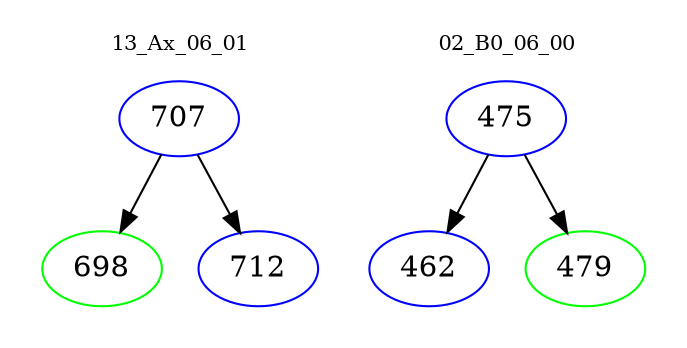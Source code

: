 digraph{
subgraph cluster_0 {
color = white
label = "13_Ax_06_01";
fontsize=10;
T0_707 [label="707", color="blue"]
T0_707 -> T0_698 [color="black"]
T0_698 [label="698", color="green"]
T0_707 -> T0_712 [color="black"]
T0_712 [label="712", color="blue"]
}
subgraph cluster_1 {
color = white
label = "02_B0_06_00";
fontsize=10;
T1_475 [label="475", color="blue"]
T1_475 -> T1_462 [color="black"]
T1_462 [label="462", color="blue"]
T1_475 -> T1_479 [color="black"]
T1_479 [label="479", color="green"]
}
}
